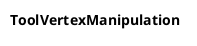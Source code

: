 @startuml ToolVertexManipulation
skinparam monochrome true

title ToolVertexManipulation

' partition mousedown {
' 	:_event: MouseEvent]
' 	if() then ([selectedSubTool])
' 		:selectedSubTool.mousedown(_event);
' 	endif
' 	stop
' }

' partition mousemove {
' 	:_event: MouseEvent]
' 	stop
' }

' partition mouseup {
' 	:_event: MouseEvent]
' 	stop
' }

' partition additionalDisplay {
' 	:_crc: CanvasRenderingContext2D]
' 	stop
' }

' partition addAdditionalSubMenuOptions {
' 	start
' 	stop
' }

@enduml